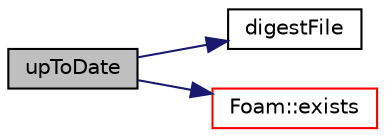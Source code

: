 digraph "upToDate"
{
  bgcolor="transparent";
  edge [fontname="Helvetica",fontsize="10",labelfontname="Helvetica",labelfontsize="10"];
  node [fontname="Helvetica",fontsize="10",shape=record];
  rankdir="LR";
  Node1 [label="upToDate",height=0.2,width=0.4,color="black", fillcolor="grey75", style="filled", fontcolor="black"];
  Node1 -> Node2 [color="midnightblue",fontsize="10",style="solid",fontname="Helvetica"];
  Node2 [label="digestFile",height=0.2,width=0.4,color="black",URL="$a00606.html#ae181a7b02350955780f81b3e0bff6fbf",tooltip="Path for SHA1Digest. "];
  Node1 -> Node3 [color="midnightblue",fontsize="10",style="solid",fontname="Helvetica"];
  Node3 [label="Foam::exists",height=0.2,width=0.4,color="red",URL="$a10936.html#a361e3374754d656658e0dc4a8310ce32",tooltip="Does the name exist (as DIRECTORY or FILE) in the file system? "];
}
